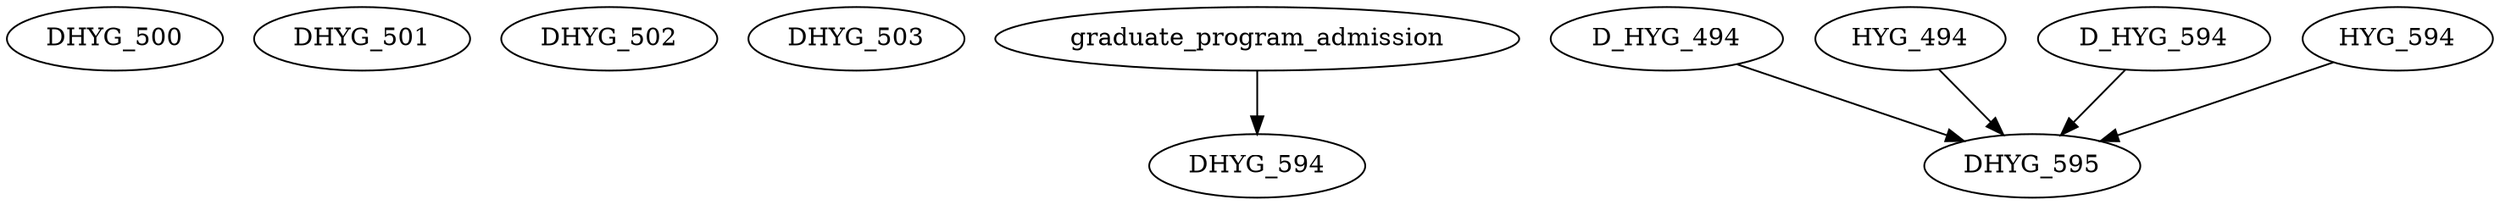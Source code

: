 digraph G {
    DHYG_500;
    DHYG_501;
    DHYG_502;
    DHYG_503;
    edge [color=black];
    graduate_program_admission -> DHYG_594;
    edge [color=black];
    D_HYG_494 -> DHYG_595;
    HYG_494 -> DHYG_595;
    D_HYG_594 -> DHYG_595;
    HYG_594 -> DHYG_595;
}
